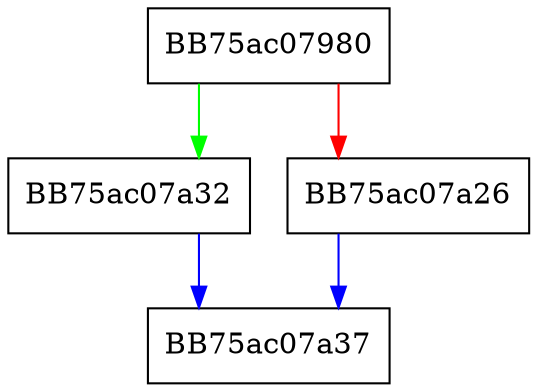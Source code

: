 digraph ZSTD_selectBtGetAllMatches {
  node [shape="box"];
  graph [splines=ortho];
  BB75ac07980 -> BB75ac07a32 [color="green"];
  BB75ac07980 -> BB75ac07a26 [color="red"];
  BB75ac07a26 -> BB75ac07a37 [color="blue"];
  BB75ac07a32 -> BB75ac07a37 [color="blue"];
}
